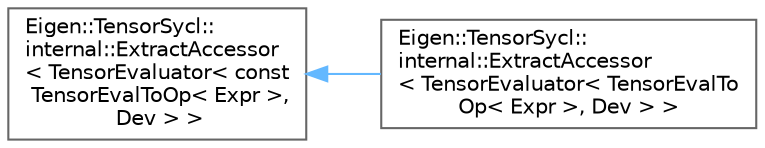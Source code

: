 digraph "类继承关系图"
{
 // LATEX_PDF_SIZE
  bgcolor="transparent";
  edge [fontname=Helvetica,fontsize=10,labelfontname=Helvetica,labelfontsize=10];
  node [fontname=Helvetica,fontsize=10,shape=box,height=0.2,width=0.4];
  rankdir="LR";
  Node0 [id="Node000000",label="Eigen::TensorSycl::\linternal::ExtractAccessor\l\< TensorEvaluator\< const\l TensorEvalToOp\< Expr \>,\l Dev \> \>",height=0.2,width=0.4,color="grey40", fillcolor="white", style="filled",URL="$struct_eigen_1_1_tensor_sycl_1_1internal_1_1_extract_accessor_3_01_tensor_evaluator_3_01const_0198790cf5cfaea7333b9e857f682a074d.html",tooltip="specialisation of the ExtractAccessor struct when the node type is const TensorEvalToOp"];
  Node0 -> Node1 [id="edge4795_Node000000_Node000001",dir="back",color="steelblue1",style="solid",tooltip=" "];
  Node1 [id="Node000001",label="Eigen::TensorSycl::\linternal::ExtractAccessor\l\< TensorEvaluator\< TensorEvalTo\lOp\< Expr \>, Dev \> \>",height=0.2,width=0.4,color="grey40", fillcolor="white", style="filled",URL="$struct_eigen_1_1_tensor_sycl_1_1internal_1_1_extract_accessor_3_01_tensor_evaluator_3_01_tensor_cfda1f933d4b02ee54719f6502db4b15.html",tooltip="specialisation of the ExtractAccessor struct when the node type is TensorEvalToOp"];
}
